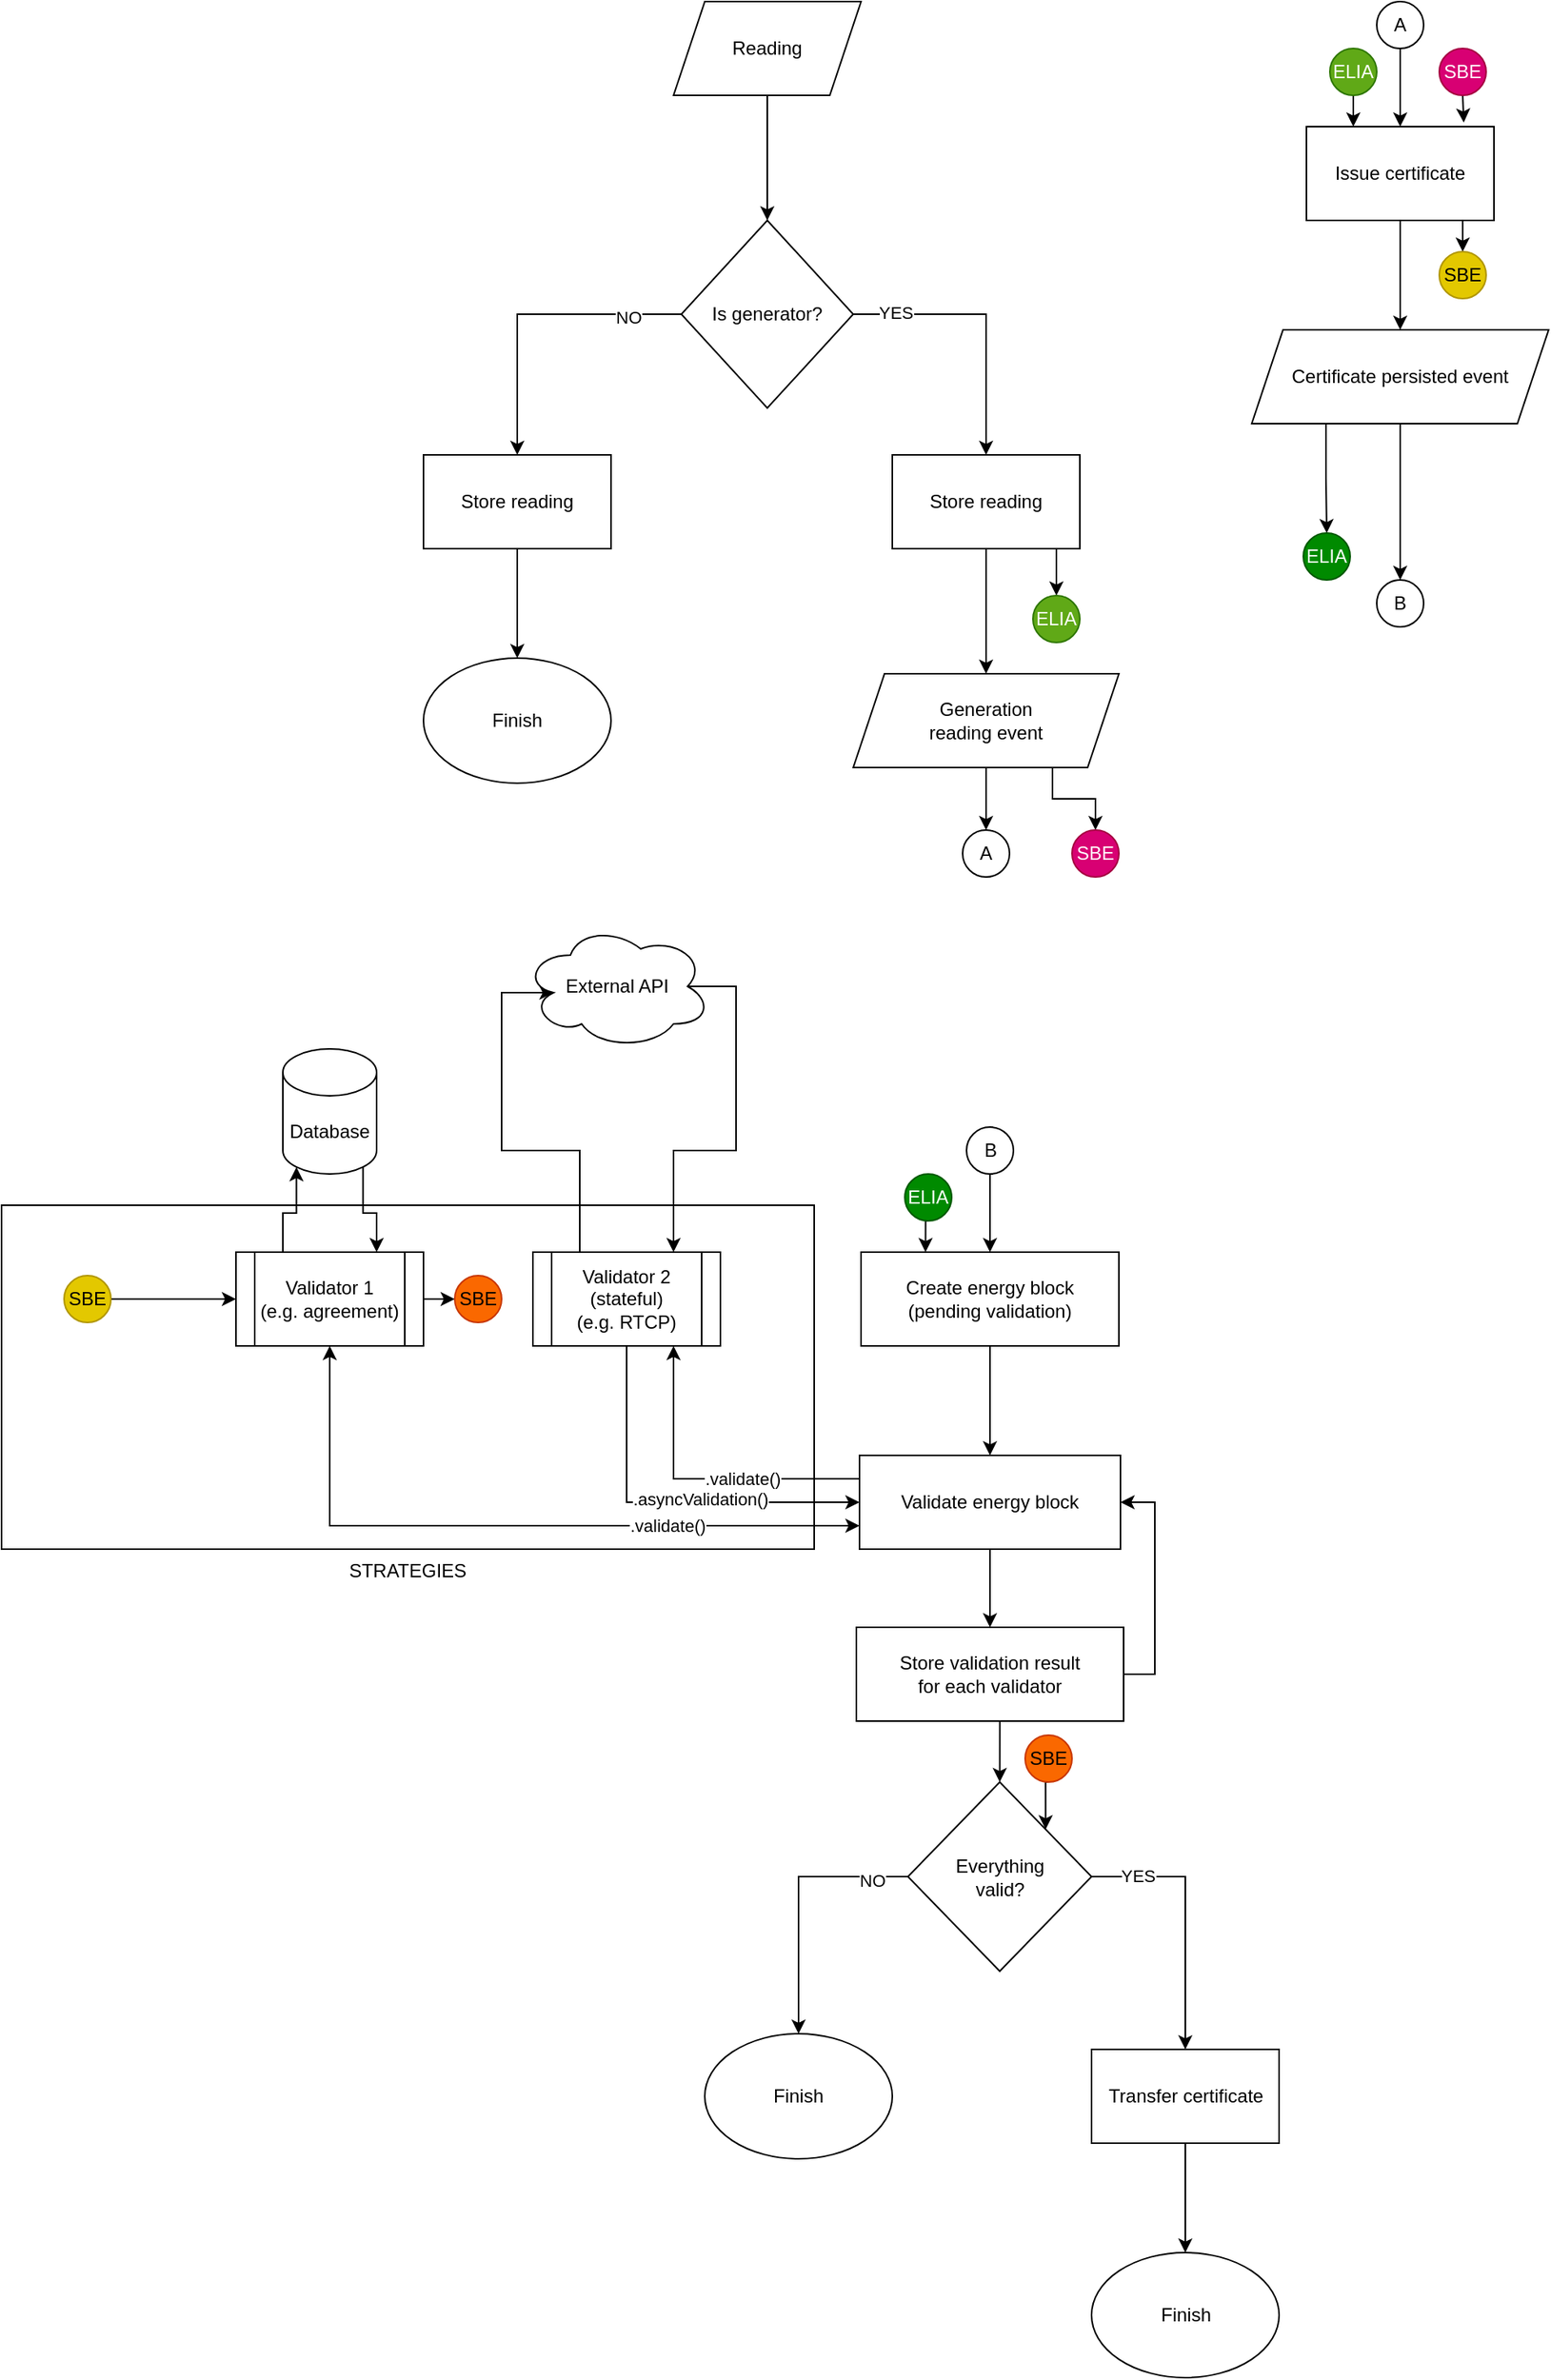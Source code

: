 <mxfile>
    <diagram id="QjIjkb7duQT6bthG5u0g" name="Page-1">
        <mxGraphModel dx="2002" dy="925" grid="1" gridSize="10" guides="1" tooltips="1" connect="1" arrows="1" fold="1" page="1" pageScale="1" pageWidth="827" pageHeight="1169" math="0" shadow="0">
            <root>
                <mxCell id="0"/>
                <mxCell id="1" parent="0"/>
                <mxCell id="99" value="STRATEGIES" style="rounded=0;whiteSpace=wrap;html=1;verticalAlign=top;align=center;labelPosition=center;verticalLabelPosition=bottom;" parent="1" vertex="1">
                    <mxGeometry x="-260" y="870" width="520" height="220" as="geometry"/>
                </mxCell>
                <mxCell id="7" value="" style="edgeStyle=orthogonalEdgeStyle;rounded=0;orthogonalLoop=1;jettySize=auto;html=1;" parent="1" source="4" edge="1">
                    <mxGeometry relative="1" as="geometry">
                        <mxPoint x="230" y="240" as="targetPoint"/>
                    </mxGeometry>
                </mxCell>
                <mxCell id="4" value="Reading" style="shape=parallelogram;perimeter=parallelogramPerimeter;whiteSpace=wrap;html=1;fixedSize=1;" parent="1" vertex="1">
                    <mxGeometry x="170" y="100" width="120" height="60" as="geometry"/>
                </mxCell>
                <mxCell id="10" style="edgeStyle=orthogonalEdgeStyle;rounded=0;orthogonalLoop=1;jettySize=auto;html=1;exitX=0;exitY=0.5;exitDx=0;exitDy=0;entryX=0.5;entryY=0;entryDx=0;entryDy=0;" parent="1" source="8" target="9" edge="1">
                    <mxGeometry relative="1" as="geometry"/>
                </mxCell>
                <mxCell id="14" value="NO" style="edgeLabel;html=1;align=center;verticalAlign=middle;resizable=0;points=[];" parent="10" vertex="1" connectable="0">
                    <mxGeometry x="-0.648" y="2" relative="1" as="geometry">
                        <mxPoint as="offset"/>
                    </mxGeometry>
                </mxCell>
                <mxCell id="15" style="edgeStyle=orthogonalEdgeStyle;rounded=0;orthogonalLoop=1;jettySize=auto;html=1;exitX=1;exitY=0.5;exitDx=0;exitDy=0;entryX=0.5;entryY=0;entryDx=0;entryDy=0;" parent="1" source="8" target="13" edge="1">
                    <mxGeometry relative="1" as="geometry"/>
                </mxCell>
                <mxCell id="16" value="YES" style="edgeLabel;html=1;align=center;verticalAlign=middle;resizable=0;points=[];" parent="15" vertex="1" connectable="0">
                    <mxGeometry x="-0.695" y="1" relative="1" as="geometry">
                        <mxPoint as="offset"/>
                    </mxGeometry>
                </mxCell>
                <mxCell id="8" value="Is generator?" style="rhombus;whiteSpace=wrap;html=1;" parent="1" vertex="1">
                    <mxGeometry x="175" y="240" width="110" height="120" as="geometry"/>
                </mxCell>
                <mxCell id="12" value="" style="edgeStyle=orthogonalEdgeStyle;rounded=0;orthogonalLoop=1;jettySize=auto;html=1;" parent="1" source="9" target="11" edge="1">
                    <mxGeometry relative="1" as="geometry"/>
                </mxCell>
                <mxCell id="9" value="Store reading" style="rounded=0;whiteSpace=wrap;html=1;" parent="1" vertex="1">
                    <mxGeometry x="10" y="390" width="120" height="60" as="geometry"/>
                </mxCell>
                <mxCell id="11" value="Finish" style="ellipse;whiteSpace=wrap;html=1;" parent="1" vertex="1">
                    <mxGeometry x="10" y="520" width="120" height="80" as="geometry"/>
                </mxCell>
                <mxCell id="18" style="edgeStyle=orthogonalEdgeStyle;rounded=0;orthogonalLoop=1;jettySize=auto;html=1;exitX=0.5;exitY=1;exitDx=0;exitDy=0;entryX=0.5;entryY=0;entryDx=0;entryDy=0;" parent="1" source="13" target="19" edge="1">
                    <mxGeometry relative="1" as="geometry">
                        <mxPoint x="370" y="525" as="targetPoint"/>
                    </mxGeometry>
                </mxCell>
                <mxCell id="75" style="edgeStyle=orthogonalEdgeStyle;rounded=0;orthogonalLoop=1;jettySize=auto;html=1;exitX=0.75;exitY=1;exitDx=0;exitDy=0;entryX=0.5;entryY=0;entryDx=0;entryDy=0;endArrow=classic;endFill=1;" parent="1" source="13" target="74" edge="1">
                    <mxGeometry relative="1" as="geometry"/>
                </mxCell>
                <mxCell id="13" value="Store reading" style="rounded=0;whiteSpace=wrap;html=1;" parent="1" vertex="1">
                    <mxGeometry x="310" y="390" width="120" height="60" as="geometry"/>
                </mxCell>
                <mxCell id="22" value="" style="edgeStyle=orthogonalEdgeStyle;rounded=0;orthogonalLoop=1;jettySize=auto;html=1;endArrow=classic;endFill=1;" parent="1" source="19" target="21" edge="1">
                    <mxGeometry relative="1" as="geometry"/>
                </mxCell>
                <mxCell id="81" style="edgeStyle=orthogonalEdgeStyle;rounded=0;orthogonalLoop=1;jettySize=auto;html=1;exitX=0.75;exitY=1;exitDx=0;exitDy=0;entryX=0.5;entryY=0;entryDx=0;entryDy=0;endArrow=classic;endFill=1;" parent="1" source="19" target="80" edge="1">
                    <mxGeometry relative="1" as="geometry"/>
                </mxCell>
                <mxCell id="19" value="&lt;span&gt;Generation&lt;/span&gt;&lt;br&gt;&lt;span&gt;reading event&lt;/span&gt;" style="shape=parallelogram;perimeter=parallelogramPerimeter;whiteSpace=wrap;html=1;fixedSize=1;" parent="1" vertex="1">
                    <mxGeometry x="285" y="530" width="170" height="60" as="geometry"/>
                </mxCell>
                <mxCell id="21" value="A" style="ellipse;whiteSpace=wrap;html=1;" parent="1" vertex="1">
                    <mxGeometry x="355" y="630" width="30" height="30" as="geometry"/>
                </mxCell>
                <mxCell id="25" value="" style="edgeStyle=orthogonalEdgeStyle;rounded=0;orthogonalLoop=1;jettySize=auto;html=1;endArrow=classic;endFill=1;" parent="1" source="23" target="24" edge="1">
                    <mxGeometry relative="1" as="geometry"/>
                </mxCell>
                <mxCell id="23" value="A" style="ellipse;whiteSpace=wrap;html=1;aspect=fixed;" parent="1" vertex="1">
                    <mxGeometry x="620" y="100" width="30" height="30" as="geometry"/>
                </mxCell>
                <mxCell id="27" value="" style="edgeStyle=orthogonalEdgeStyle;rounded=0;orthogonalLoop=1;jettySize=auto;html=1;endArrow=classic;endFill=1;entryX=0.5;entryY=0;entryDx=0;entryDy=0;" parent="1" source="24" target="28" edge="1">
                    <mxGeometry relative="1" as="geometry">
                        <mxPoint x="635" y="300" as="targetPoint"/>
                    </mxGeometry>
                </mxCell>
                <mxCell id="87" style="edgeStyle=orthogonalEdgeStyle;rounded=0;orthogonalLoop=1;jettySize=auto;html=1;exitX=0.75;exitY=1;exitDx=0;exitDy=0;entryX=0.5;entryY=0;entryDx=0;entryDy=0;endArrow=classic;endFill=1;" parent="1" source="24" target="86" edge="1">
                    <mxGeometry relative="1" as="geometry"/>
                </mxCell>
                <mxCell id="24" value="Issue certificate" style="rounded=0;whiteSpace=wrap;html=1;" parent="1" vertex="1">
                    <mxGeometry x="575" y="180" width="120" height="60" as="geometry"/>
                </mxCell>
                <mxCell id="30" value="" style="edgeStyle=orthogonalEdgeStyle;rounded=0;orthogonalLoop=1;jettySize=auto;html=1;endArrow=classic;endFill=1;" parent="1" source="28" target="29" edge="1">
                    <mxGeometry relative="1" as="geometry"/>
                </mxCell>
                <mxCell id="98" style="edgeStyle=orthogonalEdgeStyle;rounded=0;orthogonalLoop=1;jettySize=auto;html=1;exitX=0.25;exitY=1;exitDx=0;exitDy=0;entryX=0.5;entryY=0;entryDx=0;entryDy=0;endArrow=classic;endFill=1;" parent="1" source="28" target="97" edge="1">
                    <mxGeometry relative="1" as="geometry"/>
                </mxCell>
                <mxCell id="28" value="Certificate persisted event" style="shape=parallelogram;perimeter=parallelogramPerimeter;whiteSpace=wrap;html=1;fixedSize=1;" parent="1" vertex="1">
                    <mxGeometry x="540" y="310" width="190" height="60" as="geometry"/>
                </mxCell>
                <mxCell id="29" value="B" style="ellipse;whiteSpace=wrap;html=1;aspect=fixed;" parent="1" vertex="1">
                    <mxGeometry x="620" y="470" width="30" height="30" as="geometry"/>
                </mxCell>
                <mxCell id="33" value="" style="edgeStyle=orthogonalEdgeStyle;rounded=0;orthogonalLoop=1;jettySize=auto;html=1;endArrow=classic;endFill=1;" parent="1" source="31" target="32" edge="1">
                    <mxGeometry relative="1" as="geometry"/>
                </mxCell>
                <mxCell id="31" value="B" style="ellipse;whiteSpace=wrap;html=1;aspect=fixed;" parent="1" vertex="1">
                    <mxGeometry x="357.5" y="820" width="30" height="30" as="geometry"/>
                </mxCell>
                <mxCell id="35" value="" style="edgeStyle=orthogonalEdgeStyle;rounded=0;orthogonalLoop=1;jettySize=auto;html=1;endArrow=classic;endFill=1;" parent="1" source="32" target="34" edge="1">
                    <mxGeometry relative="1" as="geometry"/>
                </mxCell>
                <mxCell id="32" value="Create energy block&lt;br&gt;(pending validation)" style="rounded=0;whiteSpace=wrap;html=1;" parent="1" vertex="1">
                    <mxGeometry x="290" y="900" width="165" height="60" as="geometry"/>
                </mxCell>
                <mxCell id="60" value="" style="edgeStyle=orthogonalEdgeStyle;rounded=0;orthogonalLoop=1;jettySize=auto;html=1;endArrow=classic;endFill=1;" parent="1" source="34" target="59" edge="1">
                    <mxGeometry relative="1" as="geometry"/>
                </mxCell>
                <mxCell id="104" style="edgeStyle=orthogonalEdgeStyle;rounded=0;orthogonalLoop=1;jettySize=auto;html=1;exitX=0;exitY=0.25;exitDx=0;exitDy=0;entryX=0.75;entryY=1;entryDx=0;entryDy=0;startArrow=none;startFill=0;" edge="1" parent="1" source="34" target="40">
                    <mxGeometry relative="1" as="geometry"/>
                </mxCell>
                <mxCell id="105" value=".validate()" style="edgeLabel;html=1;align=center;verticalAlign=middle;resizable=0;points=[];" vertex="1" connectable="0" parent="104">
                    <mxGeometry x="-0.249" relative="1" as="geometry">
                        <mxPoint x="1" as="offset"/>
                    </mxGeometry>
                </mxCell>
                <mxCell id="34" value="Validate energy block" style="rounded=0;whiteSpace=wrap;html=1;" parent="1" vertex="1">
                    <mxGeometry x="289" y="1030" width="167" height="60" as="geometry"/>
                </mxCell>
                <mxCell id="43" style="edgeStyle=orthogonalEdgeStyle;rounded=0;orthogonalLoop=1;jettySize=auto;html=1;exitX=0.5;exitY=1;exitDx=0;exitDy=0;entryX=0;entryY=0.5;entryDx=0;entryDy=0;endArrow=classic;endFill=1;startArrow=none;startFill=0;" parent="1" source="40" target="34" edge="1">
                    <mxGeometry relative="1" as="geometry"/>
                </mxCell>
                <mxCell id="103" value=".asyncValidation()" style="edgeLabel;html=1;align=center;verticalAlign=middle;resizable=0;points=[];" vertex="1" connectable="0" parent="43">
                    <mxGeometry x="0.178" y="2" relative="1" as="geometry">
                        <mxPoint as="offset"/>
                    </mxGeometry>
                </mxCell>
                <mxCell id="48" style="edgeStyle=orthogonalEdgeStyle;rounded=0;orthogonalLoop=1;jettySize=auto;html=1;exitX=0.25;exitY=0;exitDx=0;exitDy=0;entryX=0.16;entryY=0.55;entryDx=0;entryDy=0;entryPerimeter=0;endArrow=classic;endFill=1;" parent="1" source="40" target="44" edge="1">
                    <mxGeometry relative="1" as="geometry">
                        <Array as="points">
                            <mxPoint x="110" y="835"/>
                            <mxPoint x="60" y="835"/>
                            <mxPoint x="60" y="734"/>
                        </Array>
                    </mxGeometry>
                </mxCell>
                <mxCell id="40" value="Validator 2&lt;br&gt;(stateful)&lt;br&gt;(e.g. RTCP)" style="shape=process;whiteSpace=wrap;html=1;backgroundOutline=1;" parent="1" vertex="1">
                    <mxGeometry x="80" y="900" width="120" height="60" as="geometry"/>
                </mxCell>
                <mxCell id="52" style="edgeStyle=orthogonalEdgeStyle;rounded=0;orthogonalLoop=1;jettySize=auto;html=1;exitX=0.25;exitY=0;exitDx=0;exitDy=0;entryX=0.145;entryY=1;entryDx=0;entryDy=-4.35;entryPerimeter=0;endArrow=classic;endFill=1;" parent="1" source="41" target="50" edge="1">
                    <mxGeometry relative="1" as="geometry"/>
                </mxCell>
                <mxCell id="54" style="edgeStyle=orthogonalEdgeStyle;rounded=0;orthogonalLoop=1;jettySize=auto;html=1;exitX=0.5;exitY=1;exitDx=0;exitDy=0;entryX=0;entryY=0.75;entryDx=0;entryDy=0;endArrow=classic;endFill=1;startArrow=classic;startFill=1;" parent="1" source="41" target="34" edge="1">
                    <mxGeometry relative="1" as="geometry"/>
                </mxCell>
                <mxCell id="108" value=".validate()" style="edgeLabel;html=1;align=center;verticalAlign=middle;resizable=0;points=[];" vertex="1" connectable="0" parent="54">
                    <mxGeometry x="0.459" relative="1" as="geometry">
                        <mxPoint as="offset"/>
                    </mxGeometry>
                </mxCell>
                <mxCell id="93" style="edgeStyle=orthogonalEdgeStyle;rounded=0;orthogonalLoop=1;jettySize=auto;html=1;exitX=1;exitY=0.5;exitDx=0;exitDy=0;entryX=0;entryY=0.5;entryDx=0;entryDy=0;endArrow=classic;endFill=1;" parent="1" source="41" target="92" edge="1">
                    <mxGeometry relative="1" as="geometry"/>
                </mxCell>
                <mxCell id="41" value="Validator 1&lt;br&gt;(e.g. agreement)" style="shape=process;whiteSpace=wrap;html=1;backgroundOutline=1;" parent="1" vertex="1">
                    <mxGeometry x="-110" y="900" width="120" height="60" as="geometry"/>
                </mxCell>
                <mxCell id="49" style="edgeStyle=orthogonalEdgeStyle;rounded=0;orthogonalLoop=1;jettySize=auto;html=1;exitX=0.875;exitY=0.5;exitDx=0;exitDy=0;exitPerimeter=0;entryX=0.75;entryY=0;entryDx=0;entryDy=0;endArrow=classic;endFill=1;" parent="1" source="44" target="40" edge="1">
                    <mxGeometry relative="1" as="geometry">
                        <Array as="points">
                            <mxPoint x="210" y="730"/>
                            <mxPoint x="210" y="835"/>
                            <mxPoint x="170" y="835"/>
                        </Array>
                    </mxGeometry>
                </mxCell>
                <mxCell id="44" value="External API" style="ellipse;shape=cloud;whiteSpace=wrap;html=1;" parent="1" vertex="1">
                    <mxGeometry x="74" y="690" width="120" height="80" as="geometry"/>
                </mxCell>
                <mxCell id="53" style="edgeStyle=orthogonalEdgeStyle;rounded=0;orthogonalLoop=1;jettySize=auto;html=1;exitX=0.855;exitY=1;exitDx=0;exitDy=-4.35;exitPerimeter=0;entryX=0.75;entryY=0;entryDx=0;entryDy=0;endArrow=classic;endFill=1;" parent="1" source="50" target="41" edge="1">
                    <mxGeometry relative="1" as="geometry"/>
                </mxCell>
                <mxCell id="50" value="Database" style="shape=cylinder3;whiteSpace=wrap;html=1;boundedLbl=1;backgroundOutline=1;size=15;" parent="1" vertex="1">
                    <mxGeometry x="-80" y="770" width="60" height="80" as="geometry"/>
                </mxCell>
                <mxCell id="63" style="edgeStyle=orthogonalEdgeStyle;rounded=0;orthogonalLoop=1;jettySize=auto;html=1;exitX=0.5;exitY=1;exitDx=0;exitDy=0;entryX=0.5;entryY=0;entryDx=0;entryDy=0;endArrow=classic;endFill=1;" parent="1" source="59" target="62" edge="1">
                    <mxGeometry relative="1" as="geometry"/>
                </mxCell>
                <mxCell id="101" style="edgeStyle=orthogonalEdgeStyle;rounded=0;orthogonalLoop=1;jettySize=auto;html=1;exitX=1;exitY=0.5;exitDx=0;exitDy=0;entryX=1;entryY=0.5;entryDx=0;entryDy=0;" parent="1" source="59" target="34" edge="1">
                    <mxGeometry relative="1" as="geometry"/>
                </mxCell>
                <mxCell id="59" value="Store validation result&lt;br&gt;for each validator" style="rounded=0;whiteSpace=wrap;html=1;" parent="1" vertex="1">
                    <mxGeometry x="287" y="1140" width="171" height="60" as="geometry"/>
                </mxCell>
                <mxCell id="66" style="edgeStyle=orthogonalEdgeStyle;rounded=0;orthogonalLoop=1;jettySize=auto;html=1;exitX=0;exitY=0.5;exitDx=0;exitDy=0;entryX=0.5;entryY=0;entryDx=0;entryDy=0;endArrow=classic;endFill=1;" parent="1" source="62" target="65" edge="1">
                    <mxGeometry relative="1" as="geometry"/>
                </mxCell>
                <mxCell id="67" value="BO" style="edgeLabel;html=1;align=center;verticalAlign=middle;resizable=0;points=[];" parent="66" vertex="1" connectable="0">
                    <mxGeometry x="-0.724" y="2" relative="1" as="geometry">
                        <mxPoint as="offset"/>
                    </mxGeometry>
                </mxCell>
                <mxCell id="68" value="NO" style="edgeLabel;html=1;align=center;verticalAlign=middle;resizable=0;points=[];" parent="66" vertex="1" connectable="0">
                    <mxGeometry x="-0.724" y="2" relative="1" as="geometry">
                        <mxPoint as="offset"/>
                    </mxGeometry>
                </mxCell>
                <mxCell id="70" style="edgeStyle=orthogonalEdgeStyle;rounded=0;orthogonalLoop=1;jettySize=auto;html=1;exitX=1;exitY=0.5;exitDx=0;exitDy=0;entryX=0.5;entryY=0;entryDx=0;entryDy=0;endArrow=classic;endFill=1;" parent="1" source="62" target="69" edge="1">
                    <mxGeometry relative="1" as="geometry"/>
                </mxCell>
                <mxCell id="73" value="YES" style="edgeLabel;html=1;align=center;verticalAlign=middle;resizable=0;points=[];" parent="70" vertex="1" connectable="0">
                    <mxGeometry x="-0.661" y="1" relative="1" as="geometry">
                        <mxPoint as="offset"/>
                    </mxGeometry>
                </mxCell>
                <mxCell id="62" value="Everything&lt;br&gt;valid?" style="rhombus;whiteSpace=wrap;html=1;" parent="1" vertex="1">
                    <mxGeometry x="320" y="1239" width="117.5" height="121" as="geometry"/>
                </mxCell>
                <mxCell id="65" value="Finish" style="ellipse;whiteSpace=wrap;html=1;" parent="1" vertex="1">
                    <mxGeometry x="190" y="1400" width="120" height="80" as="geometry"/>
                </mxCell>
                <mxCell id="72" style="edgeStyle=orthogonalEdgeStyle;rounded=0;orthogonalLoop=1;jettySize=auto;html=1;exitX=0.5;exitY=1;exitDx=0;exitDy=0;entryX=0.5;entryY=0;entryDx=0;entryDy=0;endArrow=classic;endFill=1;" parent="1" source="69" target="71" edge="1">
                    <mxGeometry relative="1" as="geometry"/>
                </mxCell>
                <mxCell id="69" value="Transfer certificate" style="rounded=0;whiteSpace=wrap;html=1;" parent="1" vertex="1">
                    <mxGeometry x="437.5" y="1410" width="120" height="60" as="geometry"/>
                </mxCell>
                <mxCell id="71" value="Finish" style="ellipse;whiteSpace=wrap;html=1;" parent="1" vertex="1">
                    <mxGeometry x="437.5" y="1540" width="120" height="80" as="geometry"/>
                </mxCell>
                <mxCell id="74" value="ELIA" style="ellipse;whiteSpace=wrap;html=1;fillColor=#60a917;strokeColor=#2D7600;fontColor=#ffffff;" parent="1" vertex="1">
                    <mxGeometry x="400" y="480" width="30" height="30" as="geometry"/>
                </mxCell>
                <mxCell id="77" style="edgeStyle=orthogonalEdgeStyle;rounded=0;orthogonalLoop=1;jettySize=auto;html=1;exitX=0.5;exitY=1;exitDx=0;exitDy=0;entryX=0.25;entryY=0;entryDx=0;entryDy=0;endArrow=classic;endFill=1;" parent="1" source="76" target="24" edge="1">
                    <mxGeometry relative="1" as="geometry"/>
                </mxCell>
                <mxCell id="76" value="ELIA" style="ellipse;whiteSpace=wrap;html=1;fillColor=#60a917;strokeColor=#2D7600;fontColor=#ffffff;" parent="1" vertex="1">
                    <mxGeometry x="590" y="130" width="30" height="30" as="geometry"/>
                </mxCell>
                <mxCell id="79" style="edgeStyle=orthogonalEdgeStyle;rounded=0;orthogonalLoop=1;jettySize=auto;html=1;exitX=0.5;exitY=1;exitDx=0;exitDy=0;entryX=0.25;entryY=0;entryDx=0;entryDy=0;endArrow=classic;endFill=1;" parent="1" source="78" target="32" edge="1">
                    <mxGeometry relative="1" as="geometry"/>
                </mxCell>
                <mxCell id="78" value="ELIA" style="ellipse;whiteSpace=wrap;html=1;fillColor=#008a00;strokeColor=#005700;fontColor=#ffffff;" parent="1" vertex="1">
                    <mxGeometry x="318" y="850" width="30" height="30" as="geometry"/>
                </mxCell>
                <mxCell id="80" value="SBE" style="ellipse;whiteSpace=wrap;html=1;fillColor=#d80073;strokeColor=#A50040;fontColor=#ffffff;" parent="1" vertex="1">
                    <mxGeometry x="425" y="630" width="30" height="30" as="geometry"/>
                </mxCell>
                <mxCell id="83" style="edgeStyle=orthogonalEdgeStyle;rounded=0;orthogonalLoop=1;jettySize=auto;html=1;exitX=0.5;exitY=1;exitDx=0;exitDy=0;entryX=0.839;entryY=-0.044;entryDx=0;entryDy=0;entryPerimeter=0;endArrow=classic;endFill=1;" parent="1" source="82" target="24" edge="1">
                    <mxGeometry relative="1" as="geometry"/>
                </mxCell>
                <mxCell id="82" value="SBE" style="ellipse;whiteSpace=wrap;html=1;fillColor=#d80073;strokeColor=#A50040;fontColor=#ffffff;" parent="1" vertex="1">
                    <mxGeometry x="660" y="130" width="30" height="30" as="geometry"/>
                </mxCell>
                <mxCell id="86" value="SBE" style="ellipse;whiteSpace=wrap;html=1;fillColor=#e3c800;strokeColor=#B09500;fontColor=#000000;" parent="1" vertex="1">
                    <mxGeometry x="660" y="260" width="30" height="30" as="geometry"/>
                </mxCell>
                <mxCell id="91" style="edgeStyle=orthogonalEdgeStyle;rounded=0;orthogonalLoop=1;jettySize=auto;html=1;exitX=1;exitY=0.5;exitDx=0;exitDy=0;entryX=0;entryY=0.5;entryDx=0;entryDy=0;endArrow=classic;endFill=1;" parent="1" source="90" target="41" edge="1">
                    <mxGeometry relative="1" as="geometry"/>
                </mxCell>
                <mxCell id="90" value="SBE" style="ellipse;whiteSpace=wrap;html=1;fillColor=#e3c800;strokeColor=#B09500;fontColor=#000000;" parent="1" vertex="1">
                    <mxGeometry x="-220" y="915" width="30" height="30" as="geometry"/>
                </mxCell>
                <mxCell id="92" value="SBE" style="ellipse;whiteSpace=wrap;html=1;fillColor=#fa6800;strokeColor=#C73500;fontColor=#000000;" parent="1" vertex="1">
                    <mxGeometry x="30" y="915" width="30" height="30" as="geometry"/>
                </mxCell>
                <mxCell id="96" style="edgeStyle=orthogonalEdgeStyle;rounded=0;orthogonalLoop=1;jettySize=auto;html=1;exitX=0.5;exitY=1;exitDx=0;exitDy=0;entryX=1;entryY=0;entryDx=0;entryDy=0;endArrow=classic;endFill=1;" parent="1" source="94" target="62" edge="1">
                    <mxGeometry relative="1" as="geometry"/>
                </mxCell>
                <mxCell id="94" value="SBE" style="ellipse;whiteSpace=wrap;html=1;fillColor=#fa6800;strokeColor=#C73500;fontColor=#000000;" parent="1" vertex="1">
                    <mxGeometry x="395" y="1209" width="30" height="30" as="geometry"/>
                </mxCell>
                <mxCell id="97" value="ELIA" style="ellipse;whiteSpace=wrap;html=1;fillColor=#008a00;strokeColor=#005700;fontColor=#ffffff;" parent="1" vertex="1">
                    <mxGeometry x="573" y="440" width="30" height="30" as="geometry"/>
                </mxCell>
            </root>
        </mxGraphModel>
    </diagram>
</mxfile>